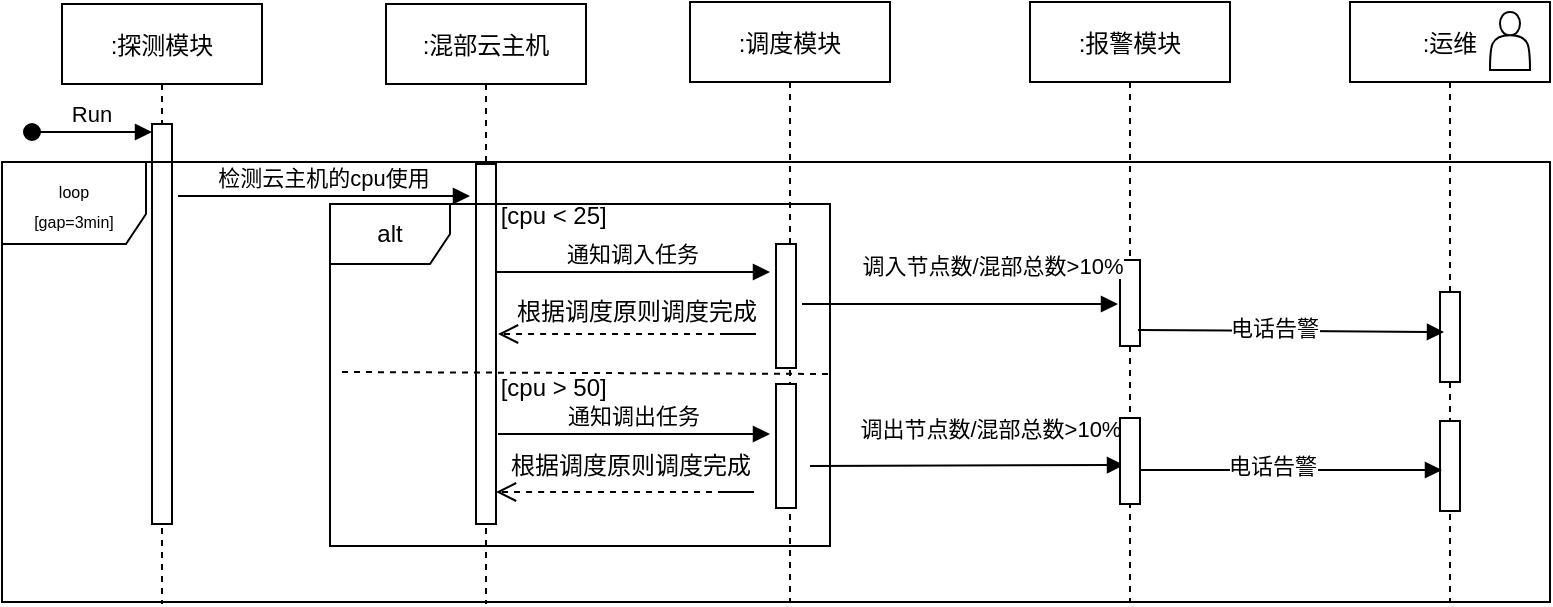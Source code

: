 <mxfile version="13.9.8" type="github">
  <diagram id="kgpKYQtTHZ0yAKxKKP6v" name="Page-1">
    <mxGraphModel dx="946" dy="542" grid="1" gridSize="10" guides="1" tooltips="1" connect="1" arrows="1" fold="1" page="1" pageScale="1" pageWidth="850" pageHeight="1100" math="0" shadow="0">
      <root>
        <mxCell id="0" />
        <mxCell id="1" parent="0" />
        <mxCell id="3nuBFxr9cyL0pnOWT2aG-1" value=":探测模块" style="shape=umlLifeline;perimeter=lifelinePerimeter;container=1;collapsible=0;recursiveResize=0;rounded=0;shadow=0;strokeWidth=1;" parent="1" vertex="1">
          <mxGeometry x="36" y="80" width="100" height="300" as="geometry" />
        </mxCell>
        <mxCell id="3nuBFxr9cyL0pnOWT2aG-2" value="" style="points=[];perimeter=orthogonalPerimeter;rounded=0;shadow=0;strokeWidth=1;" parent="3nuBFxr9cyL0pnOWT2aG-1" vertex="1">
          <mxGeometry x="45" y="60" width="10" height="200" as="geometry" />
        </mxCell>
        <mxCell id="3nuBFxr9cyL0pnOWT2aG-3" value="Run" style="verticalAlign=bottom;startArrow=oval;endArrow=block;startSize=8;shadow=0;strokeWidth=1;" parent="3nuBFxr9cyL0pnOWT2aG-1" edge="1">
          <mxGeometry relative="1" as="geometry">
            <mxPoint x="-15" y="64" as="sourcePoint" />
            <mxPoint x="45" y="64" as="targetPoint" />
          </mxGeometry>
        </mxCell>
        <mxCell id="3nuBFxr9cyL0pnOWT2aG-5" value=":混部云主机" style="shape=umlLifeline;perimeter=lifelinePerimeter;container=1;collapsible=0;recursiveResize=0;rounded=0;shadow=0;strokeWidth=1;" parent="1" vertex="1">
          <mxGeometry x="198" y="80" width="100" height="300" as="geometry" />
        </mxCell>
        <mxCell id="3nuBFxr9cyL0pnOWT2aG-6" value="" style="points=[];perimeter=orthogonalPerimeter;rounded=0;shadow=0;strokeWidth=1;" parent="3nuBFxr9cyL0pnOWT2aG-5" vertex="1">
          <mxGeometry x="45" y="80" width="10" height="180" as="geometry" />
        </mxCell>
        <mxCell id="3nuBFxr9cyL0pnOWT2aG-8" value="检测云主机的cpu使用" style="verticalAlign=bottom;endArrow=block;shadow=0;strokeWidth=1;" parent="1" edge="1">
          <mxGeometry relative="1" as="geometry">
            <mxPoint x="94" y="176.0" as="sourcePoint" />
            <mxPoint x="240" y="176" as="targetPoint" />
          </mxGeometry>
        </mxCell>
        <mxCell id="tE2NBLofQE--fBUVy7Vw-1" value=":调度模块" style="shape=umlLifeline;perimeter=lifelinePerimeter;container=1;collapsible=0;recursiveResize=0;rounded=0;shadow=0;strokeWidth=1;" vertex="1" parent="1">
          <mxGeometry x="350" y="79" width="100" height="300" as="geometry" />
        </mxCell>
        <mxCell id="tE2NBLofQE--fBUVy7Vw-2" value="" style="points=[];perimeter=orthogonalPerimeter;rounded=0;shadow=0;strokeWidth=1;" vertex="1" parent="tE2NBLofQE--fBUVy7Vw-1">
          <mxGeometry x="43" y="121" width="10" height="62" as="geometry" />
        </mxCell>
        <mxCell id="tE2NBLofQE--fBUVy7Vw-13" value="根据调度原则调度完成" style="text;html=1;align=center;verticalAlign=middle;resizable=0;points=[];autosize=1;" vertex="1" parent="tE2NBLofQE--fBUVy7Vw-1">
          <mxGeometry x="-97" y="145" width="140" height="20" as="geometry" />
        </mxCell>
        <mxCell id="tE2NBLofQE--fBUVy7Vw-45" value="" style="points=[];perimeter=orthogonalPerimeter;rounded=0;shadow=0;strokeWidth=1;" vertex="1" parent="tE2NBLofQE--fBUVy7Vw-1">
          <mxGeometry x="43" y="191" width="10" height="62" as="geometry" />
        </mxCell>
        <mxCell id="tE2NBLofQE--fBUVy7Vw-36" value="alt" style="shape=umlFrame;whiteSpace=wrap;html=1;" vertex="1" parent="tE2NBLofQE--fBUVy7Vw-1">
          <mxGeometry x="-180" y="101" width="250" height="171" as="geometry" />
        </mxCell>
        <mxCell id="tE2NBLofQE--fBUVy7Vw-3" value=":报警模块" style="shape=umlLifeline;perimeter=lifelinePerimeter;container=1;collapsible=0;recursiveResize=0;rounded=0;shadow=0;strokeWidth=1;" vertex="1" parent="1">
          <mxGeometry x="520" y="79" width="100" height="300" as="geometry" />
        </mxCell>
        <mxCell id="tE2NBLofQE--fBUVy7Vw-4" value="" style="points=[];perimeter=orthogonalPerimeter;rounded=0;shadow=0;strokeWidth=1;" vertex="1" parent="tE2NBLofQE--fBUVy7Vw-3">
          <mxGeometry x="45" y="129" width="10" height="43" as="geometry" />
        </mxCell>
        <mxCell id="tE2NBLofQE--fBUVy7Vw-5" value=":运维" style="shape=umlLifeline;perimeter=lifelinePerimeter;container=1;collapsible=0;recursiveResize=0;rounded=0;shadow=0;strokeWidth=1;" vertex="1" parent="1">
          <mxGeometry x="680" y="79" width="100" height="300" as="geometry" />
        </mxCell>
        <mxCell id="tE2NBLofQE--fBUVy7Vw-6" value="" style="points=[];perimeter=orthogonalPerimeter;rounded=0;shadow=0;strokeWidth=1;" vertex="1" parent="tE2NBLofQE--fBUVy7Vw-5">
          <mxGeometry x="45" y="145" width="10" height="45" as="geometry" />
        </mxCell>
        <mxCell id="tE2NBLofQE--fBUVy7Vw-49" value="" style="points=[];perimeter=orthogonalPerimeter;rounded=0;shadow=0;strokeWidth=1;" vertex="1" parent="tE2NBLofQE--fBUVy7Vw-5">
          <mxGeometry x="45" y="209.5" width="10" height="45" as="geometry" />
        </mxCell>
        <mxCell id="tE2NBLofQE--fBUVy7Vw-50" value="" style="shape=actor;whiteSpace=wrap;html=1;" vertex="1" parent="tE2NBLofQE--fBUVy7Vw-5">
          <mxGeometry x="70" y="5" width="20" height="29" as="geometry" />
        </mxCell>
        <mxCell id="tE2NBLofQE--fBUVy7Vw-11" value="通知调入任务" style="verticalAlign=bottom;endArrow=block;shadow=0;strokeWidth=1;" edge="1" parent="1">
          <mxGeometry relative="1" as="geometry">
            <mxPoint x="253" y="214" as="sourcePoint" />
            <mxPoint x="390" y="214" as="targetPoint" />
          </mxGeometry>
        </mxCell>
        <mxCell id="tE2NBLofQE--fBUVy7Vw-12" value="" style="verticalAlign=bottom;endArrow=open;dashed=1;endSize=8;shadow=0;strokeWidth=1;" edge="1" parent="1">
          <mxGeometry relative="1" as="geometry">
            <mxPoint x="254" y="245" as="targetPoint" />
            <mxPoint x="368" y="245" as="sourcePoint" />
            <Array as="points">
              <mxPoint x="388" y="245" />
              <mxPoint x="298" y="245" />
              <mxPoint x="278" y="245" />
            </Array>
          </mxGeometry>
        </mxCell>
        <mxCell id="tE2NBLofQE--fBUVy7Vw-15" value="通知调出任务" style="verticalAlign=bottom;endArrow=block;entryX=0;entryY=0;shadow=0;strokeWidth=1;" edge="1" parent="1">
          <mxGeometry relative="1" as="geometry">
            <mxPoint x="254" y="295" as="sourcePoint" />
            <mxPoint x="390" y="295.0" as="targetPoint" />
          </mxGeometry>
        </mxCell>
        <mxCell id="tE2NBLofQE--fBUVy7Vw-16" value="" style="verticalAlign=bottom;endArrow=open;dashed=1;endSize=8;shadow=0;strokeWidth=1;" edge="1" parent="1">
          <mxGeometry relative="1" as="geometry">
            <mxPoint x="253" y="324" as="targetPoint" />
            <mxPoint x="367" y="324" as="sourcePoint" />
            <Array as="points">
              <mxPoint x="387" y="324" />
              <mxPoint x="297" y="324" />
              <mxPoint x="277" y="324" />
            </Array>
          </mxGeometry>
        </mxCell>
        <mxCell id="tE2NBLofQE--fBUVy7Vw-17" value="根据调度原则调度完成" style="text;html=1;align=center;verticalAlign=middle;resizable=0;points=[];autosize=1;" vertex="1" parent="1">
          <mxGeometry x="250" y="301" width="140" height="20" as="geometry" />
        </mxCell>
        <mxCell id="tE2NBLofQE--fBUVy7Vw-23" value="调入节点数/混部总数&gt;10%" style="verticalAlign=bottom;endArrow=block;shadow=0;strokeWidth=1;" edge="1" parent="1">
          <mxGeometry x="0.207" y="10" relative="1" as="geometry">
            <mxPoint x="406" y="230" as="sourcePoint" />
            <mxPoint x="564" y="230" as="targetPoint" />
            <mxPoint as="offset" />
          </mxGeometry>
        </mxCell>
        <mxCell id="tE2NBLofQE--fBUVy7Vw-24" value="调出节点数/混部总数&gt;10%" style="verticalAlign=bottom;endArrow=block;entryX=0;entryY=0;shadow=0;strokeWidth=1;" edge="1" parent="1">
          <mxGeometry x="0.154" y="9" relative="1" as="geometry">
            <mxPoint x="410" y="311" as="sourcePoint" />
            <mxPoint x="567" y="310.5" as="targetPoint" />
            <mxPoint as="offset" />
          </mxGeometry>
        </mxCell>
        <mxCell id="tE2NBLofQE--fBUVy7Vw-25" value="" style="verticalAlign=bottom;endArrow=block;entryX=0;entryY=0;shadow=0;strokeWidth=1;exitX=0.9;exitY=0.814;exitDx=0;exitDy=0;exitPerimeter=0;" edge="1" parent="1" source="tE2NBLofQE--fBUVy7Vw-4">
          <mxGeometry relative="1" as="geometry">
            <mxPoint x="580" y="244" as="sourcePoint" />
            <mxPoint x="727" y="244.0" as="targetPoint" />
          </mxGeometry>
        </mxCell>
        <mxCell id="tE2NBLofQE--fBUVy7Vw-51" value="电话告警" style="edgeLabel;html=1;align=center;verticalAlign=middle;resizable=0;points=[];" vertex="1" connectable="0" parent="tE2NBLofQE--fBUVy7Vw-25">
          <mxGeometry x="-0.118" y="2" relative="1" as="geometry">
            <mxPoint as="offset" />
          </mxGeometry>
        </mxCell>
        <mxCell id="tE2NBLofQE--fBUVy7Vw-26" value="" style="verticalAlign=bottom;endArrow=block;entryX=0;entryY=0;shadow=0;strokeWidth=1;" edge="1" parent="1" source="tE2NBLofQE--fBUVy7Vw-3">
          <mxGeometry relative="1" as="geometry">
            <mxPoint x="590" y="313" as="sourcePoint" />
            <mxPoint x="726" y="313.0" as="targetPoint" />
          </mxGeometry>
        </mxCell>
        <mxCell id="tE2NBLofQE--fBUVy7Vw-52" value="电话告警" style="edgeLabel;html=1;align=center;verticalAlign=middle;resizable=0;points=[];" vertex="1" connectable="0" parent="tE2NBLofQE--fBUVy7Vw-26">
          <mxGeometry x="-0.221" y="2" relative="1" as="geometry">
            <mxPoint x="9.5" as="offset" />
          </mxGeometry>
        </mxCell>
        <mxCell id="tE2NBLofQE--fBUVy7Vw-37" value="&amp;nbsp; &amp;nbsp; &amp;nbsp; &amp;nbsp; [cpu &amp;lt; 25]" style="text;html=1;align=center;verticalAlign=middle;resizable=0;points=[];autosize=1;" vertex="1" parent="1">
          <mxGeometry x="218" y="176" width="100" height="20" as="geometry" />
        </mxCell>
        <mxCell id="tE2NBLofQE--fBUVy7Vw-41" value="&amp;nbsp; &amp;nbsp; &amp;nbsp; &amp;nbsp; [cpu &amp;gt; 50]" style="text;html=1;align=center;verticalAlign=middle;resizable=0;points=[];autosize=1;" vertex="1" parent="1">
          <mxGeometry x="218" y="262" width="100" height="20" as="geometry" />
        </mxCell>
        <mxCell id="tE2NBLofQE--fBUVy7Vw-44" value="" style="endArrow=none;dashed=1;html=1;exitX=-0.004;exitY=0.395;exitDx=0;exitDy=0;exitPerimeter=0;" edge="1" parent="1">
          <mxGeometry width="50" height="50" relative="1" as="geometry">
            <mxPoint x="176" y="264" as="sourcePoint" />
            <mxPoint x="422" y="265" as="targetPoint" />
          </mxGeometry>
        </mxCell>
        <mxCell id="tE2NBLofQE--fBUVy7Vw-47" value="" style="points=[];perimeter=orthogonalPerimeter;rounded=0;shadow=0;strokeWidth=1;" vertex="1" parent="1">
          <mxGeometry x="565" y="287" width="10" height="43" as="geometry" />
        </mxCell>
        <mxCell id="tE2NBLofQE--fBUVy7Vw-53" value="&lt;font style=&quot;font-size: 8px&quot;&gt;loop&lt;br&gt;&lt;font&gt;[gap=3min&lt;/font&gt;]&lt;/font&gt;" style="shape=umlFrame;whiteSpace=wrap;html=1;width=72;height=41;" vertex="1" parent="1">
          <mxGeometry x="6" y="159" width="774" height="220" as="geometry" />
        </mxCell>
      </root>
    </mxGraphModel>
  </diagram>
</mxfile>
